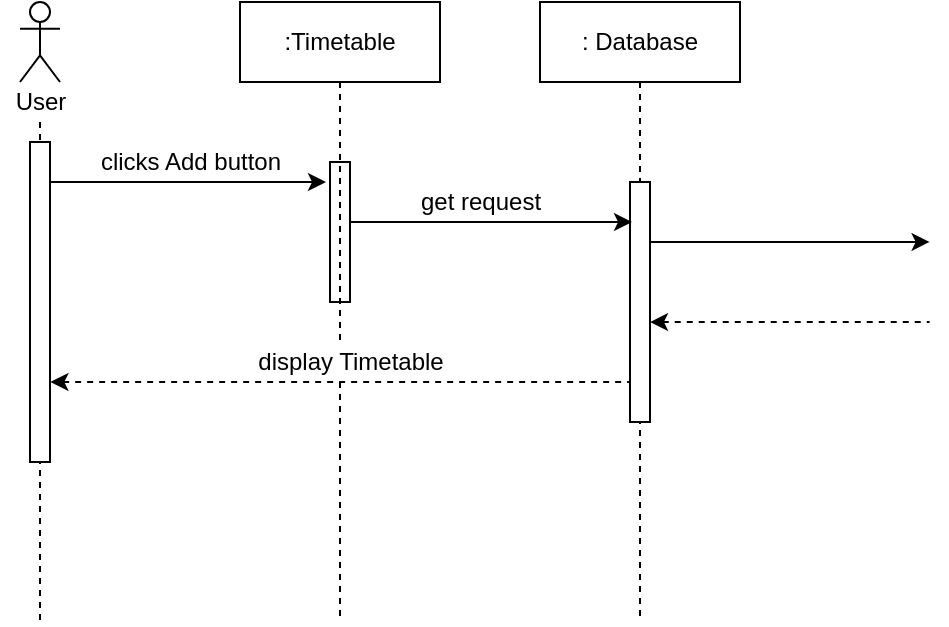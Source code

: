 <mxfile version="14.9.9" type="github">
  <diagram id="iu52rg2bMFQcI9aGM0fb" name="Page-1">
    <mxGraphModel dx="1888" dy="548" grid="1" gridSize="10" guides="1" tooltips="1" connect="1" arrows="1" fold="1" page="1" pageScale="1" pageWidth="850" pageHeight="1100" math="0" shadow="0">
      <root>
        <mxCell id="0" />
        <mxCell id="1" parent="0" />
        <mxCell id="l6OEePkHwcAdZu7ahC86-1" style="edgeStyle=orthogonalEdgeStyle;rounded=0;orthogonalLoop=1;jettySize=auto;html=1;endArrow=none;endFill=0;dashed=1;" edge="1" parent="1" source="l6OEePkHwcAdZu7ahC86-12">
          <mxGeometry relative="1" as="geometry">
            <mxPoint x="-750" y="370" as="targetPoint" />
            <mxPoint x="-750.5" y="-130.5" as="sourcePoint" />
            <Array as="points" />
          </mxGeometry>
        </mxCell>
        <mxCell id="l6OEePkHwcAdZu7ahC86-2" value="" style="shape=umlActor;verticalLabelPosition=bottom;verticalAlign=top;html=1;outlineConnect=0;" vertex="1" parent="1">
          <mxGeometry x="-760" y="60" width="20" height="40" as="geometry" />
        </mxCell>
        <mxCell id="l6OEePkHwcAdZu7ahC86-3" style="edgeStyle=orthogonalEdgeStyle;rounded=0;orthogonalLoop=1;jettySize=auto;html=1;endArrow=none;endFill=0;dashed=1;startArrow=none;" edge="1" parent="1" source="l6OEePkHwcAdZu7ahC86-23">
          <mxGeometry relative="1" as="geometry">
            <mxPoint x="-600" y="370" as="targetPoint" />
            <Array as="points">
              <mxPoint x="-600" y="320" />
              <mxPoint x="-600" y="320" />
            </Array>
          </mxGeometry>
        </mxCell>
        <mxCell id="l6OEePkHwcAdZu7ahC86-4" value=":Timetable" style="rounded=0;whiteSpace=wrap;html=1;" vertex="1" parent="1">
          <mxGeometry x="-650" y="60" width="100" height="40" as="geometry" />
        </mxCell>
        <mxCell id="l6OEePkHwcAdZu7ahC86-5" style="edgeStyle=orthogonalEdgeStyle;rounded=0;orthogonalLoop=1;jettySize=auto;html=1;endArrow=none;endFill=0;dashed=1;" edge="1" parent="1" source="l6OEePkHwcAdZu7ahC86-6">
          <mxGeometry relative="1" as="geometry">
            <mxPoint x="-450" y="370" as="targetPoint" />
          </mxGeometry>
        </mxCell>
        <mxCell id="l6OEePkHwcAdZu7ahC86-6" value=": Database" style="rounded=0;whiteSpace=wrap;html=1;" vertex="1" parent="1">
          <mxGeometry x="-500" y="60" width="100" height="40" as="geometry" />
        </mxCell>
        <mxCell id="l6OEePkHwcAdZu7ahC86-7" value="" style="endArrow=classic;html=1;" edge="1" parent="1">
          <mxGeometry width="50" height="50" relative="1" as="geometry">
            <mxPoint x="-750" y="150" as="sourcePoint" />
            <mxPoint x="-607" y="150" as="targetPoint" />
          </mxGeometry>
        </mxCell>
        <mxCell id="l6OEePkHwcAdZu7ahC86-8" value="clicks Add button" style="text;html=1;align=center;verticalAlign=middle;resizable=0;points=[];autosize=1;strokeColor=none;" vertex="1" parent="1">
          <mxGeometry x="-730" y="130" width="110" height="20" as="geometry" />
        </mxCell>
        <mxCell id="l6OEePkHwcAdZu7ahC86-9" value="" style="html=1;points=[];perimeter=orthogonalPerimeter;fillColor=#ffffff;" vertex="1" parent="1">
          <mxGeometry x="-755" y="130" width="10" height="160" as="geometry" />
        </mxCell>
        <mxCell id="l6OEePkHwcAdZu7ahC86-10" value="" style="html=1;points=[];perimeter=orthogonalPerimeter;fillColor=#ffffff;" vertex="1" parent="1">
          <mxGeometry x="-605" y="140" width="10" height="70" as="geometry" />
        </mxCell>
        <mxCell id="l6OEePkHwcAdZu7ahC86-11" value="" style="html=1;points=[];perimeter=orthogonalPerimeter;fillColor=#ffffff;" vertex="1" parent="1">
          <mxGeometry x="-455" y="150" width="10" height="120" as="geometry" />
        </mxCell>
        <mxCell id="l6OEePkHwcAdZu7ahC86-12" value="User" style="text;html=1;align=center;verticalAlign=middle;resizable=0;points=[];autosize=1;strokeColor=none;" vertex="1" parent="1">
          <mxGeometry x="-770" y="100" width="40" height="20" as="geometry" />
        </mxCell>
        <mxCell id="l6OEePkHwcAdZu7ahC86-15" value="" style="endArrow=classic;html=1;" edge="1" parent="1">
          <mxGeometry width="50" height="50" relative="1" as="geometry">
            <mxPoint x="-595" y="170" as="sourcePoint" />
            <mxPoint x="-454" y="170" as="targetPoint" />
          </mxGeometry>
        </mxCell>
        <mxCell id="l6OEePkHwcAdZu7ahC86-16" value="" style="endArrow=none;html=1;entryX=-0.02;entryY=0.222;entryDx=0;entryDy=0;entryPerimeter=0;endFill=0;startArrow=classic;startFill=1;dashed=1;exitX=1.02;exitY=0.75;exitDx=0;exitDy=0;exitPerimeter=0;" edge="1" parent="1" source="l6OEePkHwcAdZu7ahC86-9">
          <mxGeometry width="50" height="50" relative="1" as="geometry">
            <mxPoint x="-594.8" y="250.02" as="sourcePoint" />
            <mxPoint x="-455" y="250" as="targetPoint" />
          </mxGeometry>
        </mxCell>
        <mxCell id="l6OEePkHwcAdZu7ahC86-17" value="get request" style="text;html=1;align=center;verticalAlign=middle;resizable=0;points=[];autosize=1;strokeColor=none;" vertex="1" parent="1">
          <mxGeometry x="-570" y="150" width="80" height="20" as="geometry" />
        </mxCell>
        <mxCell id="l6OEePkHwcAdZu7ahC86-19" value="" style="endArrow=classic;html=1;entryX=-0.02;entryY=0.222;entryDx=0;entryDy=0;entryPerimeter=0;" edge="1" parent="1">
          <mxGeometry width="50" height="50" relative="1" as="geometry">
            <mxPoint x="-445" y="180" as="sourcePoint" />
            <mxPoint x="-305.2" y="179.98" as="targetPoint" />
          </mxGeometry>
        </mxCell>
        <mxCell id="l6OEePkHwcAdZu7ahC86-20" value="" style="endArrow=none;html=1;entryX=-0.02;entryY=0.222;entryDx=0;entryDy=0;entryPerimeter=0;startArrow=classic;startFill=1;endFill=0;dashed=1;" edge="1" parent="1">
          <mxGeometry width="50" height="50" relative="1" as="geometry">
            <mxPoint x="-445" y="220.02" as="sourcePoint" />
            <mxPoint x="-305.2" y="220" as="targetPoint" />
          </mxGeometry>
        </mxCell>
        <mxCell id="l6OEePkHwcAdZu7ahC86-23" value="display Timetable" style="text;html=1;align=center;verticalAlign=middle;resizable=0;points=[];autosize=1;" vertex="1" parent="1">
          <mxGeometry x="-650" y="230" width="110" height="20" as="geometry" />
        </mxCell>
        <mxCell id="l6OEePkHwcAdZu7ahC86-24" value="" style="edgeStyle=orthogonalEdgeStyle;rounded=0;orthogonalLoop=1;jettySize=auto;html=1;endArrow=none;endFill=0;dashed=1;" edge="1" parent="1" source="l6OEePkHwcAdZu7ahC86-4" target="l6OEePkHwcAdZu7ahC86-23">
          <mxGeometry relative="1" as="geometry">
            <mxPoint x="-600" y="530" as="targetPoint" />
            <mxPoint x="-600" y="100" as="sourcePoint" />
            <Array as="points">
              <mxPoint x="-600" y="220" />
              <mxPoint x="-600" y="220" />
            </Array>
          </mxGeometry>
        </mxCell>
      </root>
    </mxGraphModel>
  </diagram>
</mxfile>
